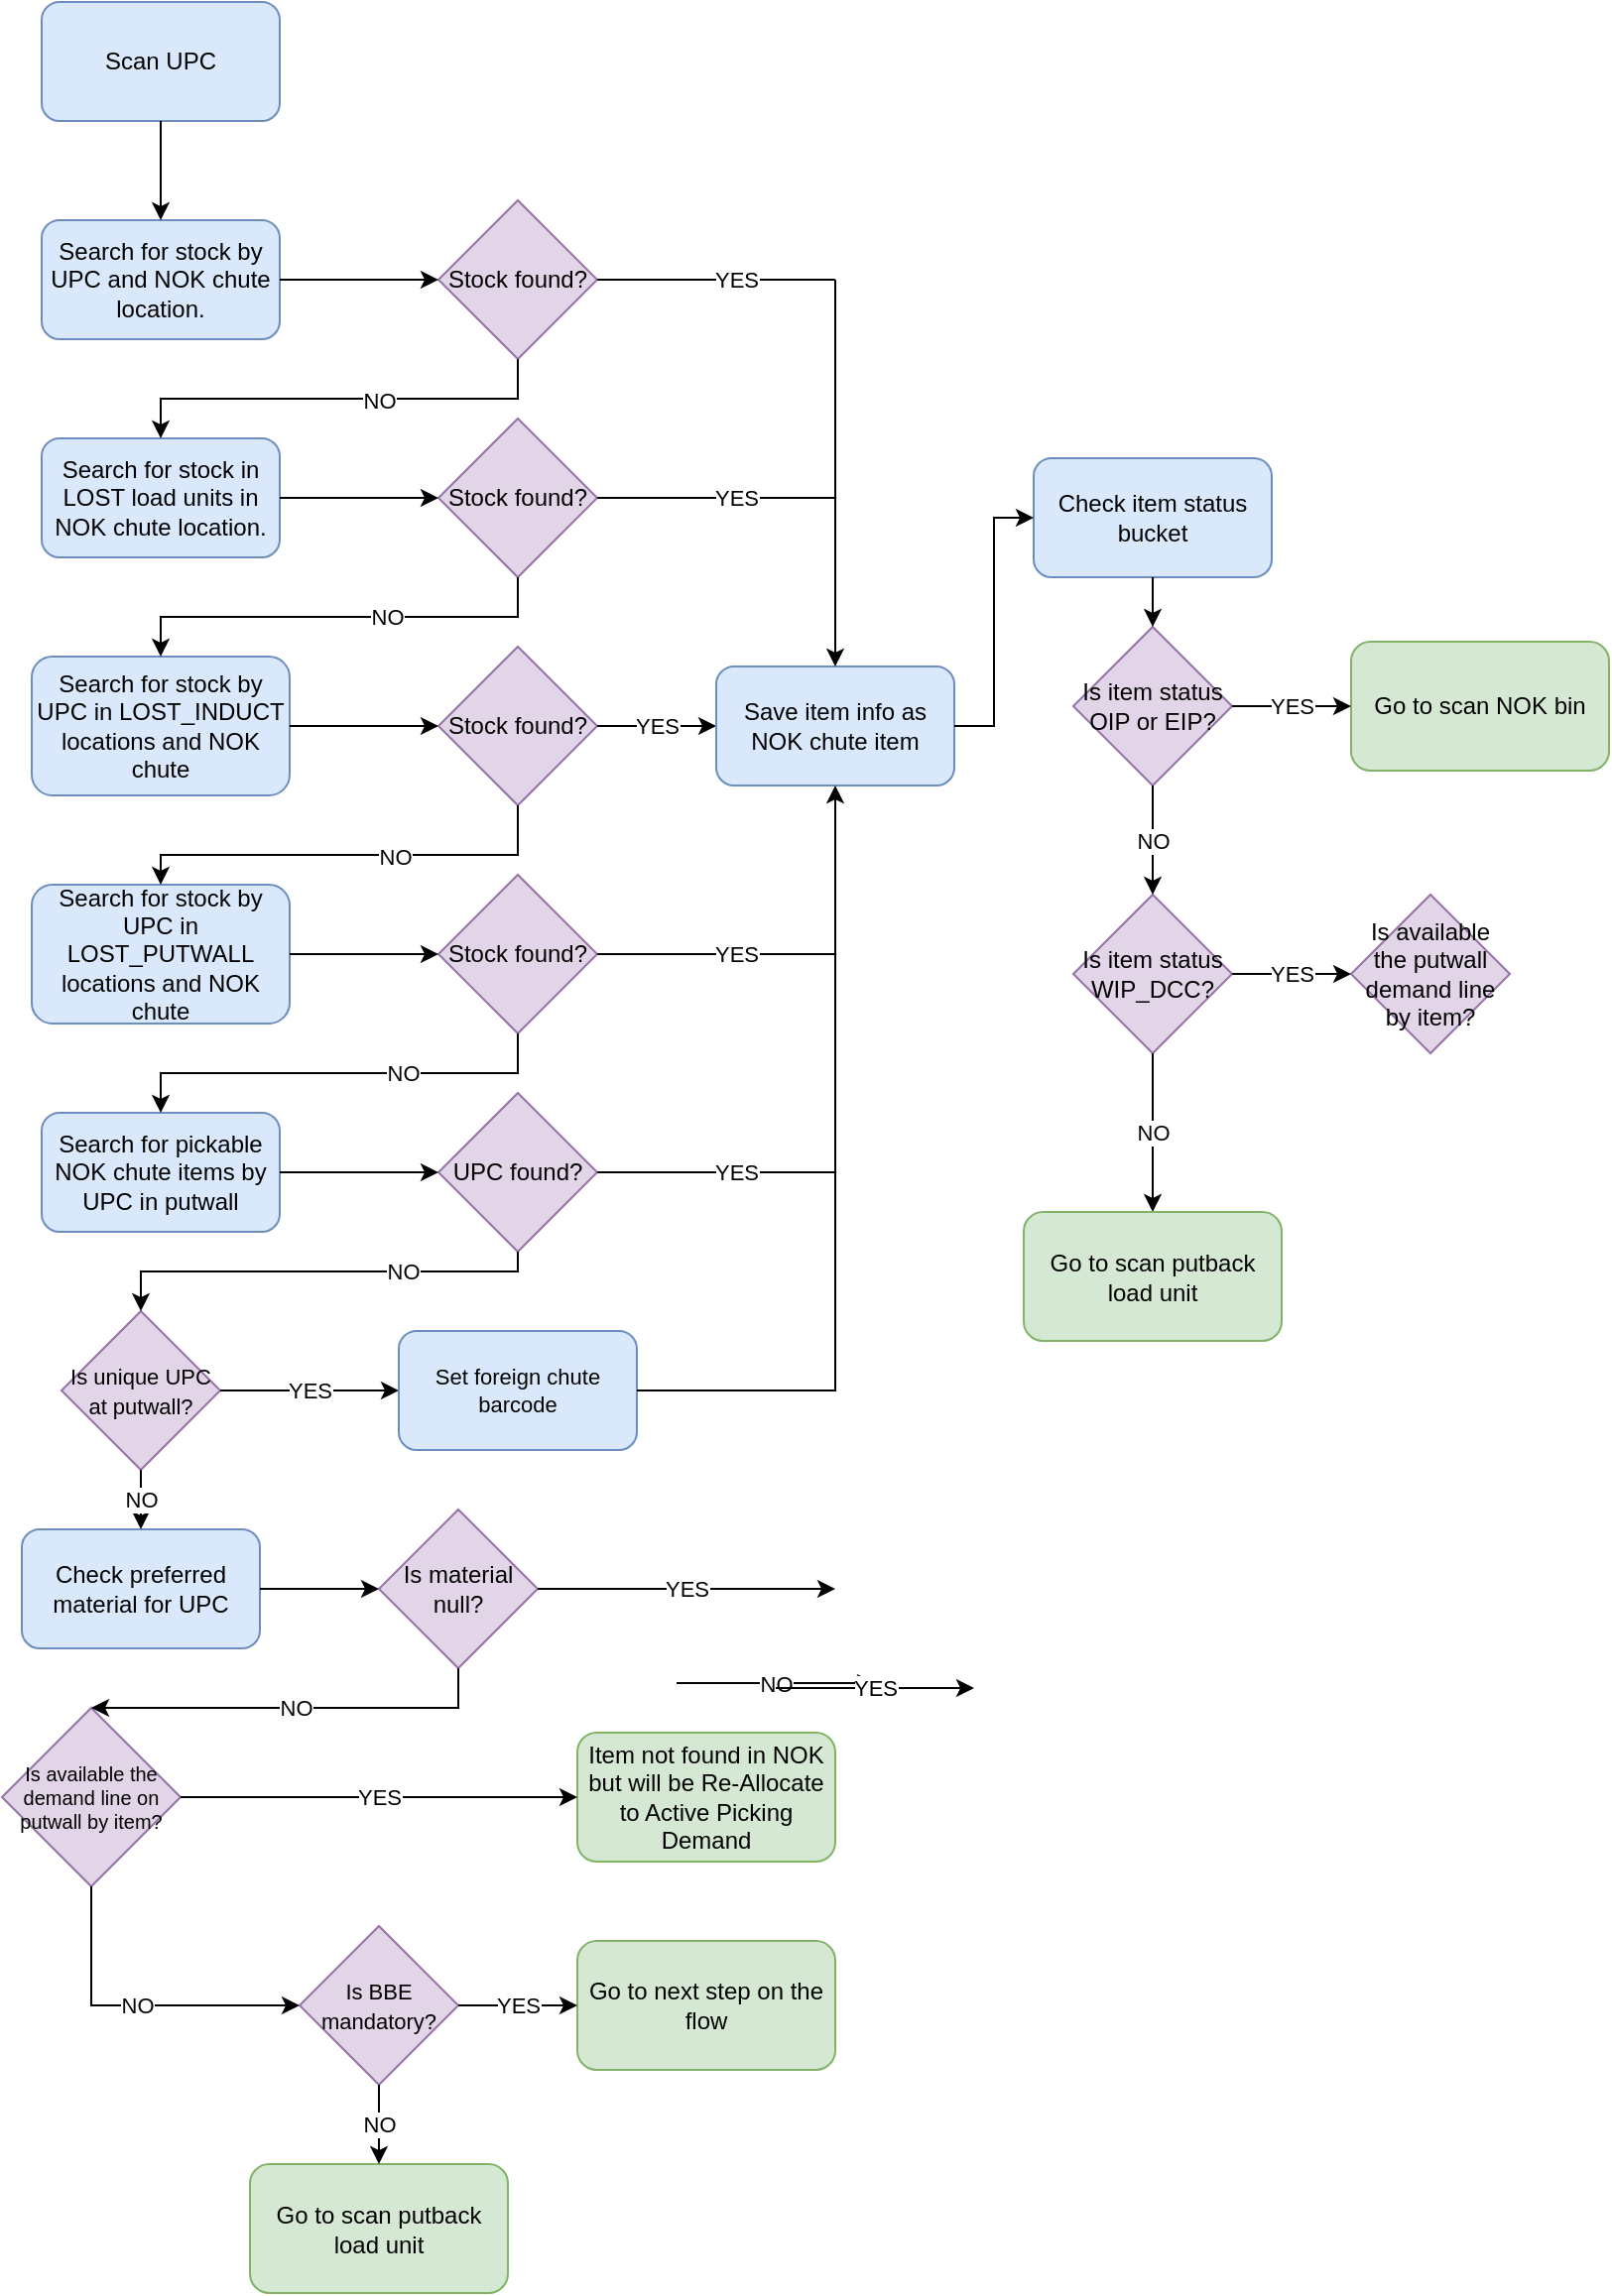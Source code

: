 <mxfile version="20.8.5" type="github">
  <diagram id="r_YibBg9pNAlh49fxTqV" name="Page-1">
    <mxGraphModel dx="880" dy="484" grid="1" gridSize="10" guides="1" tooltips="1" connect="1" arrows="1" fold="1" page="1" pageScale="1" pageWidth="850" pageHeight="1100" math="0" shadow="0">
      <root>
        <mxCell id="0" />
        <mxCell id="1" parent="0" />
        <mxCell id="iW8ypiJLn93vTO-Lixs0-1" value="Scan UPC" style="rounded=1;whiteSpace=wrap;html=1;fillColor=#dae8fc;strokeColor=#6c8ebf;" parent="1" vertex="1">
          <mxGeometry x="40" y="40" width="120" height="60" as="geometry" />
        </mxCell>
        <mxCell id="iW8ypiJLn93vTO-Lixs0-2" value="Search for stock by UPC and NOK chute location." style="rounded=1;whiteSpace=wrap;html=1;fillColor=#dae8fc;strokeColor=#6c8ebf;" parent="1" vertex="1">
          <mxGeometry x="40" y="150" width="120" height="60" as="geometry" />
        </mxCell>
        <mxCell id="iW8ypiJLn93vTO-Lixs0-3" value="Stock found?" style="rhombus;whiteSpace=wrap;html=1;fillColor=#e1d5e7;strokeColor=#9673a6;" parent="1" vertex="1">
          <mxGeometry x="240" y="140" width="80" height="80" as="geometry" />
        </mxCell>
        <mxCell id="iW8ypiJLn93vTO-Lixs0-4" value="" style="endArrow=classic;html=1;rounded=0;exitX=0.5;exitY=1;exitDx=0;exitDy=0;" parent="1" source="iW8ypiJLn93vTO-Lixs0-1" target="iW8ypiJLn93vTO-Lixs0-2" edge="1">
          <mxGeometry width="50" height="50" relative="1" as="geometry">
            <mxPoint x="400" y="130" as="sourcePoint" />
            <mxPoint x="450" y="80" as="targetPoint" />
          </mxGeometry>
        </mxCell>
        <mxCell id="iW8ypiJLn93vTO-Lixs0-5" value="" style="endArrow=classic;html=1;rounded=0;exitX=1;exitY=0.5;exitDx=0;exitDy=0;entryX=0;entryY=0.5;entryDx=0;entryDy=0;" parent="1" source="iW8ypiJLn93vTO-Lixs0-2" target="iW8ypiJLn93vTO-Lixs0-3" edge="1">
          <mxGeometry width="50" height="50" relative="1" as="geometry">
            <mxPoint x="400" y="110" as="sourcePoint" />
            <mxPoint x="450" y="60" as="targetPoint" />
          </mxGeometry>
        </mxCell>
        <mxCell id="iW8ypiJLn93vTO-Lixs0-6" value="Search for stock in LOST load units in NOK chute location." style="rounded=1;whiteSpace=wrap;html=1;fillColor=#dae8fc;strokeColor=#6c8ebf;" parent="1" vertex="1">
          <mxGeometry x="40" y="260" width="120" height="60" as="geometry" />
        </mxCell>
        <mxCell id="iW8ypiJLn93vTO-Lixs0-7" value="" style="endArrow=classic;html=1;rounded=0;exitX=0.5;exitY=1;exitDx=0;exitDy=0;entryX=0.5;entryY=0;entryDx=0;entryDy=0;" parent="1" source="iW8ypiJLn93vTO-Lixs0-3" target="iW8ypiJLn93vTO-Lixs0-6" edge="1">
          <mxGeometry width="50" height="50" relative="1" as="geometry">
            <mxPoint x="400" y="170" as="sourcePoint" />
            <mxPoint x="450" y="120" as="targetPoint" />
            <Array as="points">
              <mxPoint x="280" y="240" />
              <mxPoint x="100" y="240" />
            </Array>
          </mxGeometry>
        </mxCell>
        <mxCell id="uiSWtzwR43BjHoKQ6L8p-38" value="NO" style="edgeLabel;html=1;align=center;verticalAlign=middle;resizable=0;points=[];fontSize=11;" vertex="1" connectable="0" parent="iW8ypiJLn93vTO-Lixs0-7">
          <mxGeometry x="-0.182" y="1" relative="1" as="geometry">
            <mxPoint as="offset" />
          </mxGeometry>
        </mxCell>
        <mxCell id="iW8ypiJLn93vTO-Lixs0-8" value="Search for stock by UPC in LOST_INDUCT locations and NOK chute" style="rounded=1;whiteSpace=wrap;html=1;fillColor=#dae8fc;strokeColor=#6c8ebf;" parent="1" vertex="1">
          <mxGeometry x="35" y="370" width="130" height="70" as="geometry" />
        </mxCell>
        <mxCell id="iW8ypiJLn93vTO-Lixs0-9" value="Stock found?" style="rhombus;whiteSpace=wrap;html=1;fillColor=#e1d5e7;strokeColor=#9673a6;" parent="1" vertex="1">
          <mxGeometry x="240" y="250" width="80" height="80" as="geometry" />
        </mxCell>
        <mxCell id="iW8ypiJLn93vTO-Lixs0-10" value="Stock found?" style="rhombus;whiteSpace=wrap;html=1;fillColor=#e1d5e7;strokeColor=#9673a6;" parent="1" vertex="1">
          <mxGeometry x="240" y="365" width="80" height="80" as="geometry" />
        </mxCell>
        <mxCell id="iW8ypiJLn93vTO-Lixs0-11" value="Search for stock by UPC in LOST_PUTWALL locations and NOK chute" style="rounded=1;whiteSpace=wrap;html=1;fillColor=#dae8fc;strokeColor=#6c8ebf;" parent="1" vertex="1">
          <mxGeometry x="35" y="485" width="130" height="70" as="geometry" />
        </mxCell>
        <mxCell id="iW8ypiJLn93vTO-Lixs0-12" value="" style="endArrow=classic;html=1;rounded=0;exitX=0.5;exitY=1;exitDx=0;exitDy=0;entryX=0.5;entryY=0;entryDx=0;entryDy=0;" parent="1" source="iW8ypiJLn93vTO-Lixs0-9" target="iW8ypiJLn93vTO-Lixs0-8" edge="1">
          <mxGeometry width="50" height="50" relative="1" as="geometry">
            <mxPoint x="400" y="450" as="sourcePoint" />
            <mxPoint x="450" y="400" as="targetPoint" />
            <Array as="points">
              <mxPoint x="280" y="350" />
              <mxPoint x="100" y="350" />
            </Array>
          </mxGeometry>
        </mxCell>
        <mxCell id="uiSWtzwR43BjHoKQ6L8p-39" value="NO" style="edgeLabel;html=1;align=center;verticalAlign=middle;resizable=0;points=[];fontSize=11;" vertex="1" connectable="0" parent="iW8ypiJLn93vTO-Lixs0-12">
          <mxGeometry x="-0.218" relative="1" as="geometry">
            <mxPoint as="offset" />
          </mxGeometry>
        </mxCell>
        <mxCell id="iW8ypiJLn93vTO-Lixs0-13" value="Stock found?" style="rhombus;whiteSpace=wrap;html=1;fillColor=#e1d5e7;strokeColor=#9673a6;" parent="1" vertex="1">
          <mxGeometry x="240" y="480" width="80" height="80" as="geometry" />
        </mxCell>
        <mxCell id="iW8ypiJLn93vTO-Lixs0-14" value="" style="endArrow=classic;html=1;rounded=0;exitX=0.5;exitY=1;exitDx=0;exitDy=0;entryX=0.5;entryY=0;entryDx=0;entryDy=0;" parent="1" source="iW8ypiJLn93vTO-Lixs0-10" target="iW8ypiJLn93vTO-Lixs0-11" edge="1">
          <mxGeometry width="50" height="50" relative="1" as="geometry">
            <mxPoint x="400" y="480" as="sourcePoint" />
            <mxPoint x="450" y="430" as="targetPoint" />
            <Array as="points">
              <mxPoint x="280" y="470" />
              <mxPoint x="100" y="470" />
            </Array>
          </mxGeometry>
        </mxCell>
        <mxCell id="uiSWtzwR43BjHoKQ6L8p-40" value="NO" style="edgeLabel;html=1;align=center;verticalAlign=middle;resizable=0;points=[];fontSize=11;" vertex="1" connectable="0" parent="iW8ypiJLn93vTO-Lixs0-14">
          <mxGeometry x="-0.209" y="1" relative="1" as="geometry">
            <mxPoint as="offset" />
          </mxGeometry>
        </mxCell>
        <mxCell id="iW8ypiJLn93vTO-Lixs0-15" value="" style="endArrow=classic;html=1;rounded=0;exitX=1;exitY=0.5;exitDx=0;exitDy=0;entryX=0;entryY=0.5;entryDx=0;entryDy=0;" parent="1" source="iW8ypiJLn93vTO-Lixs0-6" target="iW8ypiJLn93vTO-Lixs0-9" edge="1">
          <mxGeometry width="50" height="50" relative="1" as="geometry">
            <mxPoint x="400" y="390" as="sourcePoint" />
            <mxPoint x="450" y="340" as="targetPoint" />
          </mxGeometry>
        </mxCell>
        <mxCell id="iW8ypiJLn93vTO-Lixs0-16" value="" style="endArrow=classic;html=1;rounded=0;exitX=1;exitY=0.5;exitDx=0;exitDy=0;entryX=0;entryY=0.5;entryDx=0;entryDy=0;" parent="1" source="iW8ypiJLn93vTO-Lixs0-8" target="iW8ypiJLn93vTO-Lixs0-10" edge="1">
          <mxGeometry width="50" height="50" relative="1" as="geometry">
            <mxPoint x="400" y="390" as="sourcePoint" />
            <mxPoint x="450" y="340" as="targetPoint" />
          </mxGeometry>
        </mxCell>
        <mxCell id="iW8ypiJLn93vTO-Lixs0-17" value="" style="endArrow=classic;html=1;rounded=0;exitX=1;exitY=0.5;exitDx=0;exitDy=0;entryX=0;entryY=0.5;entryDx=0;entryDy=0;" parent="1" source="iW8ypiJLn93vTO-Lixs0-11" target="iW8ypiJLn93vTO-Lixs0-13" edge="1">
          <mxGeometry width="50" height="50" relative="1" as="geometry">
            <mxPoint x="400" y="390" as="sourcePoint" />
            <mxPoint x="450" y="340" as="targetPoint" />
          </mxGeometry>
        </mxCell>
        <mxCell id="iW8ypiJLn93vTO-Lixs0-18" value="Search for pickable NOK chute items by UPC in putwall" style="rounded=1;whiteSpace=wrap;html=1;fillColor=#dae8fc;strokeColor=#6c8ebf;" parent="1" vertex="1">
          <mxGeometry x="40" y="600" width="120" height="60" as="geometry" />
        </mxCell>
        <mxCell id="iW8ypiJLn93vTO-Lixs0-19" value="" style="endArrow=classic;html=1;rounded=0;exitX=0.5;exitY=1;exitDx=0;exitDy=0;entryX=0.5;entryY=0;entryDx=0;entryDy=0;" parent="1" source="iW8ypiJLn93vTO-Lixs0-13" target="iW8ypiJLn93vTO-Lixs0-18" edge="1">
          <mxGeometry width="50" height="50" relative="1" as="geometry">
            <mxPoint x="400" y="690" as="sourcePoint" />
            <mxPoint x="450" y="640" as="targetPoint" />
            <Array as="points">
              <mxPoint x="280" y="580" />
              <mxPoint x="100" y="580" />
            </Array>
          </mxGeometry>
        </mxCell>
        <mxCell id="uiSWtzwR43BjHoKQ6L8p-41" value="NO" style="edgeLabel;html=1;align=center;verticalAlign=middle;resizable=0;points=[];fontSize=11;" vertex="1" connectable="0" parent="iW8ypiJLn93vTO-Lixs0-19">
          <mxGeometry x="-0.291" relative="1" as="geometry">
            <mxPoint as="offset" />
          </mxGeometry>
        </mxCell>
        <mxCell id="iW8ypiJLn93vTO-Lixs0-21" value="UPC found?" style="rhombus;whiteSpace=wrap;html=1;fillColor=#e1d5e7;strokeColor=#9673a6;" parent="1" vertex="1">
          <mxGeometry x="240" y="590" width="80" height="80" as="geometry" />
        </mxCell>
        <mxCell id="iW8ypiJLn93vTO-Lixs0-22" value="" style="endArrow=classic;html=1;rounded=0;exitX=1;exitY=0.5;exitDx=0;exitDy=0;entryX=0;entryY=0.5;entryDx=0;entryDy=0;" parent="1" source="iW8ypiJLn93vTO-Lixs0-18" target="iW8ypiJLn93vTO-Lixs0-21" edge="1">
          <mxGeometry width="50" height="50" relative="1" as="geometry">
            <mxPoint x="400" y="580" as="sourcePoint" />
            <mxPoint x="450" y="520" as="targetPoint" />
          </mxGeometry>
        </mxCell>
        <mxCell id="iW8ypiJLn93vTO-Lixs0-23" value="&lt;font style=&quot;font-size: 11px;&quot;&gt;Is unique UPC at putwall?&lt;/font&gt;" style="rhombus;whiteSpace=wrap;html=1;fillColor=#e1d5e7;strokeColor=#9673a6;" parent="1" vertex="1">
          <mxGeometry x="50" y="700" width="80" height="80" as="geometry" />
        </mxCell>
        <mxCell id="iW8ypiJLn93vTO-Lixs0-24" value="" style="endArrow=classic;html=1;rounded=0;fontSize=11;exitX=0.5;exitY=1;exitDx=0;exitDy=0;entryX=0.5;entryY=0;entryDx=0;entryDy=0;" parent="1" source="iW8ypiJLn93vTO-Lixs0-21" target="iW8ypiJLn93vTO-Lixs0-23" edge="1">
          <mxGeometry width="50" height="50" relative="1" as="geometry">
            <mxPoint x="400" y="600" as="sourcePoint" />
            <mxPoint x="450" y="550" as="targetPoint" />
            <Array as="points">
              <mxPoint x="280" y="680" />
              <mxPoint x="90" y="680" />
            </Array>
          </mxGeometry>
        </mxCell>
        <mxCell id="uiSWtzwR43BjHoKQ6L8p-42" value="NO" style="edgeLabel;html=1;align=center;verticalAlign=middle;resizable=0;points=[];fontSize=11;" vertex="1" connectable="0" parent="iW8ypiJLn93vTO-Lixs0-24">
          <mxGeometry x="-0.382" relative="1" as="geometry">
            <mxPoint as="offset" />
          </mxGeometry>
        </mxCell>
        <mxCell id="cumas0a4TIuG_pNE9eDe-1" value="Check preferred material for UPC" style="rounded=1;whiteSpace=wrap;html=1;fillColor=#dae8fc;strokeColor=#6c8ebf;" parent="1" vertex="1">
          <mxGeometry x="30" y="810" width="120" height="60" as="geometry" />
        </mxCell>
        <mxCell id="uiSWtzwR43BjHoKQ6L8p-2" value="Is material null?" style="rhombus;whiteSpace=wrap;html=1;fillColor=#e1d5e7;strokeColor=#9673a6;" vertex="1" parent="1">
          <mxGeometry x="210" y="800" width="80" height="80" as="geometry" />
        </mxCell>
        <mxCell id="uiSWtzwR43BjHoKQ6L8p-4" value="Is available the demand line on putwall by item?" style="rhombus;whiteSpace=wrap;html=1;fillColor=#e1d5e7;strokeColor=#9673a6;fontSize=10;" vertex="1" parent="1">
          <mxGeometry x="20" y="900" width="90" height="90" as="geometry" />
        </mxCell>
        <mxCell id="uiSWtzwR43BjHoKQ6L8p-5" value="&lt;font style=&quot;font-size: 12px;&quot;&gt;Item not found in NOK but will be Re-Allocate to Active Picking Demand&lt;/font&gt;" style="rounded=1;whiteSpace=wrap;html=1;fontSize=10;fillColor=#d5e8d4;strokeColor=#82b366;" vertex="1" parent="1">
          <mxGeometry x="310" y="912.5" width="130" height="65" as="geometry" />
        </mxCell>
        <mxCell id="uiSWtzwR43BjHoKQ6L8p-8" value="&lt;font style=&quot;font-size: 11px;&quot;&gt;Is BBE mandatory?&lt;/font&gt;" style="rhombus;whiteSpace=wrap;html=1;fillColor=#e1d5e7;strokeColor=#9673a6;" vertex="1" parent="1">
          <mxGeometry x="170" y="1010" width="80" height="80" as="geometry" />
        </mxCell>
        <mxCell id="uiSWtzwR43BjHoKQ6L8p-9" value="&lt;font style=&quot;font-size: 12px;&quot;&gt;Go to next step on the flow&lt;/font&gt;" style="rounded=1;whiteSpace=wrap;html=1;fontSize=10;fillColor=#d5e8d4;strokeColor=#82b366;" vertex="1" parent="1">
          <mxGeometry x="310" y="1017.5" width="130" height="65" as="geometry" />
        </mxCell>
        <mxCell id="uiSWtzwR43BjHoKQ6L8p-10" value="&lt;font style=&quot;font-size: 12px;&quot;&gt;Go to scan putback load unit&lt;/font&gt;" style="rounded=1;whiteSpace=wrap;html=1;fontSize=10;fillColor=#d5e8d4;strokeColor=#82b366;" vertex="1" parent="1">
          <mxGeometry x="145" y="1130" width="130" height="65" as="geometry" />
        </mxCell>
        <mxCell id="uiSWtzwR43BjHoKQ6L8p-21" value="" style="endArrow=classic;html=1;rounded=0;fontSize=11;exitX=1;exitY=0.5;exitDx=0;exitDy=0;entryX=0;entryY=0.5;entryDx=0;entryDy=0;" edge="1" parent="1" source="iW8ypiJLn93vTO-Lixs0-10" target="uiSWtzwR43BjHoKQ6L8p-63">
          <mxGeometry relative="1" as="geometry">
            <mxPoint x="360" y="410" as="sourcePoint" />
            <mxPoint x="410" y="405" as="targetPoint" />
          </mxGeometry>
        </mxCell>
        <mxCell id="uiSWtzwR43BjHoKQ6L8p-22" value="YES" style="edgeLabel;resizable=0;html=1;align=center;verticalAlign=middle;fontSize=11;" connectable="0" vertex="1" parent="uiSWtzwR43BjHoKQ6L8p-21">
          <mxGeometry relative="1" as="geometry" />
        </mxCell>
        <mxCell id="uiSWtzwR43BjHoKQ6L8p-23" value="" style="endArrow=classic;html=1;rounded=0;fontSize=11;" edge="1" parent="1">
          <mxGeometry relative="1" as="geometry">
            <mxPoint x="360" y="887.5" as="sourcePoint" />
            <mxPoint x="460" y="887.5" as="targetPoint" />
          </mxGeometry>
        </mxCell>
        <mxCell id="uiSWtzwR43BjHoKQ6L8p-24" value="NO" style="edgeLabel;resizable=0;html=1;align=center;verticalAlign=middle;fontSize=11;" connectable="0" vertex="1" parent="uiSWtzwR43BjHoKQ6L8p-23">
          <mxGeometry relative="1" as="geometry" />
        </mxCell>
        <mxCell id="uiSWtzwR43BjHoKQ6L8p-25" value="" style="endArrow=classic;html=1;rounded=0;fontSize=11;exitX=1;exitY=0.5;exitDx=0;exitDy=0;" edge="1" parent="1" source="cumas0a4TIuG_pNE9eDe-1" target="uiSWtzwR43BjHoKQ6L8p-2">
          <mxGeometry width="50" height="50" relative="1" as="geometry">
            <mxPoint x="400" y="870" as="sourcePoint" />
            <mxPoint x="450" y="820" as="targetPoint" />
          </mxGeometry>
        </mxCell>
        <mxCell id="uiSWtzwR43BjHoKQ6L8p-26" value="" style="endArrow=classic;html=1;rounded=0;fontSize=11;exitX=0.5;exitY=1;exitDx=0;exitDy=0;" edge="1" parent="1" source="iW8ypiJLn93vTO-Lixs0-23" target="cumas0a4TIuG_pNE9eDe-1">
          <mxGeometry relative="1" as="geometry">
            <mxPoint x="370" y="897.5" as="sourcePoint" />
            <mxPoint x="470" y="897.5" as="targetPoint" />
          </mxGeometry>
        </mxCell>
        <mxCell id="uiSWtzwR43BjHoKQ6L8p-27" value="NO" style="edgeLabel;resizable=0;html=1;align=center;verticalAlign=middle;fontSize=11;" connectable="0" vertex="1" parent="uiSWtzwR43BjHoKQ6L8p-26">
          <mxGeometry relative="1" as="geometry" />
        </mxCell>
        <mxCell id="uiSWtzwR43BjHoKQ6L8p-28" value="" style="endArrow=classic;html=1;rounded=0;fontSize=11;exitX=0.5;exitY=1;exitDx=0;exitDy=0;entryX=0.5;entryY=0;entryDx=0;entryDy=0;" edge="1" parent="1" source="uiSWtzwR43BjHoKQ6L8p-2" target="uiSWtzwR43BjHoKQ6L8p-4">
          <mxGeometry relative="1" as="geometry">
            <mxPoint x="370" y="897.5" as="sourcePoint" />
            <mxPoint x="470" y="897.5" as="targetPoint" />
            <Array as="points">
              <mxPoint x="250" y="900" />
            </Array>
          </mxGeometry>
        </mxCell>
        <mxCell id="uiSWtzwR43BjHoKQ6L8p-29" value="NO" style="edgeLabel;resizable=0;html=1;align=center;verticalAlign=middle;fontSize=11;" connectable="0" vertex="1" parent="uiSWtzwR43BjHoKQ6L8p-28">
          <mxGeometry relative="1" as="geometry" />
        </mxCell>
        <mxCell id="uiSWtzwR43BjHoKQ6L8p-30" value="" style="endArrow=classic;html=1;rounded=0;fontSize=11;exitX=1;exitY=0.5;exitDx=0;exitDy=0;entryX=0;entryY=0.5;entryDx=0;entryDy=0;" edge="1" parent="1" source="uiSWtzwR43BjHoKQ6L8p-4" target="uiSWtzwR43BjHoKQ6L8p-5">
          <mxGeometry relative="1" as="geometry">
            <mxPoint x="380" y="860" as="sourcePoint" />
            <mxPoint x="480" y="860" as="targetPoint" />
          </mxGeometry>
        </mxCell>
        <mxCell id="uiSWtzwR43BjHoKQ6L8p-31" value="YES" style="edgeLabel;resizable=0;html=1;align=center;verticalAlign=middle;fontSize=11;" connectable="0" vertex="1" parent="uiSWtzwR43BjHoKQ6L8p-30">
          <mxGeometry relative="1" as="geometry" />
        </mxCell>
        <mxCell id="uiSWtzwR43BjHoKQ6L8p-32" value="" style="endArrow=classic;html=1;rounded=0;fontSize=11;exitX=0.5;exitY=1;exitDx=0;exitDy=0;entryX=0;entryY=0.5;entryDx=0;entryDy=0;" edge="1" parent="1" source="uiSWtzwR43BjHoKQ6L8p-4" target="uiSWtzwR43BjHoKQ6L8p-8">
          <mxGeometry relative="1" as="geometry">
            <mxPoint x="50" y="1030" as="sourcePoint" />
            <mxPoint x="150" y="1030" as="targetPoint" />
            <Array as="points">
              <mxPoint x="65" y="1050" />
            </Array>
          </mxGeometry>
        </mxCell>
        <mxCell id="uiSWtzwR43BjHoKQ6L8p-33" value="NO" style="edgeLabel;resizable=0;html=1;align=center;verticalAlign=middle;fontSize=11;" connectable="0" vertex="1" parent="uiSWtzwR43BjHoKQ6L8p-32">
          <mxGeometry relative="1" as="geometry" />
        </mxCell>
        <mxCell id="uiSWtzwR43BjHoKQ6L8p-34" value="" style="endArrow=classic;html=1;rounded=0;fontSize=11;exitX=1;exitY=0.5;exitDx=0;exitDy=0;entryX=0;entryY=0.5;entryDx=0;entryDy=0;" edge="1" parent="1" source="uiSWtzwR43BjHoKQ6L8p-8" target="uiSWtzwR43BjHoKQ6L8p-9">
          <mxGeometry relative="1" as="geometry">
            <mxPoint x="300" y="1130" as="sourcePoint" />
            <mxPoint x="400" y="1130" as="targetPoint" />
          </mxGeometry>
        </mxCell>
        <mxCell id="uiSWtzwR43BjHoKQ6L8p-35" value="YES" style="edgeLabel;resizable=0;html=1;align=center;verticalAlign=middle;fontSize=11;" connectable="0" vertex="1" parent="uiSWtzwR43BjHoKQ6L8p-34">
          <mxGeometry relative="1" as="geometry" />
        </mxCell>
        <mxCell id="uiSWtzwR43BjHoKQ6L8p-36" value="" style="endArrow=classic;html=1;rounded=0;fontSize=11;exitX=0.5;exitY=1;exitDx=0;exitDy=0;" edge="1" parent="1" source="uiSWtzwR43BjHoKQ6L8p-8" target="uiSWtzwR43BjHoKQ6L8p-10">
          <mxGeometry relative="1" as="geometry">
            <mxPoint x="370" y="897.5" as="sourcePoint" />
            <mxPoint x="470" y="897.5" as="targetPoint" />
          </mxGeometry>
        </mxCell>
        <mxCell id="uiSWtzwR43BjHoKQ6L8p-37" value="NO" style="edgeLabel;resizable=0;html=1;align=center;verticalAlign=middle;fontSize=11;" connectable="0" vertex="1" parent="uiSWtzwR43BjHoKQ6L8p-36">
          <mxGeometry relative="1" as="geometry" />
        </mxCell>
        <mxCell id="uiSWtzwR43BjHoKQ6L8p-43" value="" style="endArrow=classic;html=1;rounded=0;fontSize=11;exitX=1;exitY=0.5;exitDx=0;exitDy=0;entryX=0;entryY=0.5;entryDx=0;entryDy=0;" edge="1" parent="1" source="iW8ypiJLn93vTO-Lixs0-23" target="uiSWtzwR43BjHoKQ6L8p-68">
          <mxGeometry relative="1" as="geometry">
            <mxPoint x="190" y="739.5" as="sourcePoint" />
            <mxPoint x="250" y="740" as="targetPoint" />
          </mxGeometry>
        </mxCell>
        <mxCell id="uiSWtzwR43BjHoKQ6L8p-44" value="YES" style="edgeLabel;resizable=0;html=1;align=center;verticalAlign=middle;fontSize=11;" connectable="0" vertex="1" parent="uiSWtzwR43BjHoKQ6L8p-43">
          <mxGeometry relative="1" as="geometry" />
        </mxCell>
        <mxCell id="uiSWtzwR43BjHoKQ6L8p-49" value="" style="endArrow=classic;html=1;rounded=0;fontSize=11;" edge="1" parent="1">
          <mxGeometry relative="1" as="geometry">
            <mxPoint x="410" y="890" as="sourcePoint" />
            <mxPoint x="510" y="890" as="targetPoint" />
          </mxGeometry>
        </mxCell>
        <mxCell id="uiSWtzwR43BjHoKQ6L8p-50" value="YES" style="edgeLabel;resizable=0;html=1;align=center;verticalAlign=middle;fontSize=11;" connectable="0" vertex="1" parent="uiSWtzwR43BjHoKQ6L8p-49">
          <mxGeometry relative="1" as="geometry" />
        </mxCell>
        <mxCell id="uiSWtzwR43BjHoKQ6L8p-55" value="" style="endArrow=none;html=1;rounded=0;fontSize=11;exitX=1;exitY=0.5;exitDx=0;exitDy=0;" edge="1" parent="1" source="iW8ypiJLn93vTO-Lixs0-3">
          <mxGeometry width="50" height="50" relative="1" as="geometry">
            <mxPoint x="340" y="220" as="sourcePoint" />
            <mxPoint x="440" y="180" as="targetPoint" />
          </mxGeometry>
        </mxCell>
        <mxCell id="uiSWtzwR43BjHoKQ6L8p-56" value="YES" style="edgeLabel;html=1;align=center;verticalAlign=middle;resizable=0;points=[];fontSize=11;" vertex="1" connectable="0" parent="uiSWtzwR43BjHoKQ6L8p-55">
          <mxGeometry x="0.168" relative="1" as="geometry">
            <mxPoint as="offset" />
          </mxGeometry>
        </mxCell>
        <mxCell id="uiSWtzwR43BjHoKQ6L8p-59" value="" style="endArrow=none;html=1;rounded=0;fontSize=11;exitX=1;exitY=0.5;exitDx=0;exitDy=0;" edge="1" parent="1" source="iW8ypiJLn93vTO-Lixs0-21">
          <mxGeometry width="50" height="50" relative="1" as="geometry">
            <mxPoint x="340" y="620" as="sourcePoint" />
            <mxPoint x="440" y="630" as="targetPoint" />
          </mxGeometry>
        </mxCell>
        <mxCell id="uiSWtzwR43BjHoKQ6L8p-60" value="YES" style="edgeLabel;html=1;align=center;verticalAlign=middle;resizable=0;points=[];fontSize=11;" vertex="1" connectable="0" parent="uiSWtzwR43BjHoKQ6L8p-59">
          <mxGeometry x="0.168" relative="1" as="geometry">
            <mxPoint as="offset" />
          </mxGeometry>
        </mxCell>
        <mxCell id="uiSWtzwR43BjHoKQ6L8p-61" value="" style="endArrow=none;html=1;rounded=0;fontSize=11;exitX=1;exitY=0.5;exitDx=0;exitDy=0;" edge="1" parent="1" source="iW8ypiJLn93vTO-Lixs0-9">
          <mxGeometry width="50" height="50" relative="1" as="geometry">
            <mxPoint x="350" y="289.5" as="sourcePoint" />
            <mxPoint x="440" y="290" as="targetPoint" />
          </mxGeometry>
        </mxCell>
        <mxCell id="uiSWtzwR43BjHoKQ6L8p-62" value="YES" style="edgeLabel;html=1;align=center;verticalAlign=middle;resizable=0;points=[];fontSize=11;" vertex="1" connectable="0" parent="uiSWtzwR43BjHoKQ6L8p-61">
          <mxGeometry x="0.168" relative="1" as="geometry">
            <mxPoint as="offset" />
          </mxGeometry>
        </mxCell>
        <mxCell id="uiSWtzwR43BjHoKQ6L8p-63" value="&lt;font style=&quot;font-size: 12px;&quot;&gt;Save item info as NOK chute item&lt;/font&gt;" style="rounded=1;whiteSpace=wrap;html=1;fontSize=11;fillColor=#dae8fc;strokeColor=#6c8ebf;" vertex="1" parent="1">
          <mxGeometry x="380" y="375" width="120" height="60" as="geometry" />
        </mxCell>
        <mxCell id="uiSWtzwR43BjHoKQ6L8p-64" value="" style="endArrow=classic;html=1;rounded=0;fontSize=11;entryX=0.5;entryY=0;entryDx=0;entryDy=0;" edge="1" parent="1" target="uiSWtzwR43BjHoKQ6L8p-63">
          <mxGeometry width="50" height="50" relative="1" as="geometry">
            <mxPoint x="440" y="180" as="sourcePoint" />
            <mxPoint x="470" y="390" as="targetPoint" />
          </mxGeometry>
        </mxCell>
        <mxCell id="uiSWtzwR43BjHoKQ6L8p-65" value="" style="endArrow=classic;html=1;rounded=0;fontSize=11;entryX=0.5;entryY=1;entryDx=0;entryDy=0;" edge="1" parent="1" target="uiSWtzwR43BjHoKQ6L8p-63">
          <mxGeometry width="50" height="50" relative="1" as="geometry">
            <mxPoint x="440" y="630" as="sourcePoint" />
            <mxPoint x="450" y="490" as="targetPoint" />
          </mxGeometry>
        </mxCell>
        <mxCell id="uiSWtzwR43BjHoKQ6L8p-66" value="" style="endArrow=none;html=1;rounded=0;fontSize=11;exitX=1;exitY=0.5;exitDx=0;exitDy=0;" edge="1" parent="1" source="iW8ypiJLn93vTO-Lixs0-13">
          <mxGeometry width="50" height="50" relative="1" as="geometry">
            <mxPoint x="330" y="300" as="sourcePoint" />
            <mxPoint x="440" y="520" as="targetPoint" />
          </mxGeometry>
        </mxCell>
        <mxCell id="uiSWtzwR43BjHoKQ6L8p-67" value="YES" style="edgeLabel;html=1;align=center;verticalAlign=middle;resizable=0;points=[];fontSize=11;" vertex="1" connectable="0" parent="uiSWtzwR43BjHoKQ6L8p-66">
          <mxGeometry x="0.168" relative="1" as="geometry">
            <mxPoint as="offset" />
          </mxGeometry>
        </mxCell>
        <mxCell id="uiSWtzwR43BjHoKQ6L8p-68" value="Set foreign chute barcode" style="rounded=1;whiteSpace=wrap;html=1;fontSize=11;fillColor=#dae8fc;strokeColor=#6c8ebf;" vertex="1" parent="1">
          <mxGeometry x="220" y="710" width="120" height="60" as="geometry" />
        </mxCell>
        <mxCell id="uiSWtzwR43BjHoKQ6L8p-69" value="" style="endArrow=none;html=1;rounded=0;fontSize=11;exitX=1;exitY=0.5;exitDx=0;exitDy=0;" edge="1" parent="1" source="uiSWtzwR43BjHoKQ6L8p-68">
          <mxGeometry width="50" height="50" relative="1" as="geometry">
            <mxPoint x="400" y="620" as="sourcePoint" />
            <mxPoint x="440" y="630" as="targetPoint" />
            <Array as="points">
              <mxPoint x="440" y="740" />
            </Array>
          </mxGeometry>
        </mxCell>
        <mxCell id="uiSWtzwR43BjHoKQ6L8p-70" value="" style="endArrow=classic;html=1;rounded=0;fontSize=11;exitX=1;exitY=0.5;exitDx=0;exitDy=0;" edge="1" parent="1" source="uiSWtzwR43BjHoKQ6L8p-2">
          <mxGeometry relative="1" as="geometry">
            <mxPoint x="420" y="900" as="sourcePoint" />
            <mxPoint x="440" y="840" as="targetPoint" />
          </mxGeometry>
        </mxCell>
        <mxCell id="uiSWtzwR43BjHoKQ6L8p-71" value="YES" style="edgeLabel;resizable=0;html=1;align=center;verticalAlign=middle;fontSize=11;" connectable="0" vertex="1" parent="uiSWtzwR43BjHoKQ6L8p-70">
          <mxGeometry relative="1" as="geometry" />
        </mxCell>
        <mxCell id="uiSWtzwR43BjHoKQ6L8p-72" value="Check item status bucket" style="rounded=1;whiteSpace=wrap;html=1;fontSize=12;fillColor=#dae8fc;strokeColor=#6c8ebf;" vertex="1" parent="1">
          <mxGeometry x="540" y="270" width="120" height="60" as="geometry" />
        </mxCell>
        <mxCell id="uiSWtzwR43BjHoKQ6L8p-74" value="Is item status OIP or EIP?" style="rhombus;whiteSpace=wrap;html=1;fillColor=#e1d5e7;strokeColor=#9673a6;" vertex="1" parent="1">
          <mxGeometry x="560" y="355" width="80" height="80" as="geometry" />
        </mxCell>
        <mxCell id="uiSWtzwR43BjHoKQ6L8p-75" value="" style="endArrow=classic;html=1;rounded=0;fontSize=12;exitX=0.5;exitY=1;exitDx=0;exitDy=0;" edge="1" parent="1" source="uiSWtzwR43BjHoKQ6L8p-72" target="uiSWtzwR43BjHoKQ6L8p-74">
          <mxGeometry width="50" height="50" relative="1" as="geometry">
            <mxPoint x="400" y="380" as="sourcePoint" />
            <mxPoint x="450" y="330" as="targetPoint" />
          </mxGeometry>
        </mxCell>
        <mxCell id="uiSWtzwR43BjHoKQ6L8p-76" value="&lt;font style=&quot;font-size: 12px;&quot;&gt;Go to scan NOK bin&lt;/font&gt;" style="rounded=1;whiteSpace=wrap;html=1;fontSize=10;fillColor=#d5e8d4;strokeColor=#82b366;" vertex="1" parent="1">
          <mxGeometry x="700" y="362.5" width="130" height="65" as="geometry" />
        </mxCell>
        <mxCell id="uiSWtzwR43BjHoKQ6L8p-77" value="" style="endArrow=classic;html=1;rounded=0;fontSize=11;exitX=1;exitY=0.5;exitDx=0;exitDy=0;entryX=0;entryY=0.5;entryDx=0;entryDy=0;" edge="1" parent="1" source="uiSWtzwR43BjHoKQ6L8p-74" target="uiSWtzwR43BjHoKQ6L8p-76">
          <mxGeometry relative="1" as="geometry">
            <mxPoint x="140" y="750" as="sourcePoint" />
            <mxPoint x="640" y="480" as="targetPoint" />
          </mxGeometry>
        </mxCell>
        <mxCell id="uiSWtzwR43BjHoKQ6L8p-78" value="YES" style="edgeLabel;resizable=0;html=1;align=center;verticalAlign=middle;fontSize=11;" connectable="0" vertex="1" parent="uiSWtzwR43BjHoKQ6L8p-77">
          <mxGeometry relative="1" as="geometry" />
        </mxCell>
        <mxCell id="uiSWtzwR43BjHoKQ6L8p-79" value="Is item status WIP_DCC?" style="rhombus;whiteSpace=wrap;html=1;fillColor=#e1d5e7;strokeColor=#9673a6;" vertex="1" parent="1">
          <mxGeometry x="560" y="490" width="80" height="80" as="geometry" />
        </mxCell>
        <mxCell id="uiSWtzwR43BjHoKQ6L8p-84" value="" style="endArrow=classic;html=1;rounded=0;fontSize=11;exitX=0.5;exitY=1;exitDx=0;exitDy=0;entryX=0.5;entryY=0;entryDx=0;entryDy=0;" edge="1" parent="1" source="uiSWtzwR43BjHoKQ6L8p-74" target="uiSWtzwR43BjHoKQ6L8p-79">
          <mxGeometry relative="1" as="geometry">
            <mxPoint x="660" y="500" as="sourcePoint" />
            <mxPoint x="760" y="500" as="targetPoint" />
          </mxGeometry>
        </mxCell>
        <mxCell id="uiSWtzwR43BjHoKQ6L8p-85" value="NO" style="edgeLabel;resizable=0;html=1;align=center;verticalAlign=middle;fontSize=11;" connectable="0" vertex="1" parent="uiSWtzwR43BjHoKQ6L8p-84">
          <mxGeometry relative="1" as="geometry" />
        </mxCell>
        <mxCell id="uiSWtzwR43BjHoKQ6L8p-86" value="" style="endArrow=classic;html=1;rounded=0;fontSize=12;entryX=0;entryY=0.5;entryDx=0;entryDy=0;exitX=1;exitY=0.5;exitDx=0;exitDy=0;" edge="1" parent="1" source="uiSWtzwR43BjHoKQ6L8p-63" target="uiSWtzwR43BjHoKQ6L8p-72">
          <mxGeometry width="50" height="50" relative="1" as="geometry">
            <mxPoint x="400" y="380" as="sourcePoint" />
            <mxPoint x="450" y="330" as="targetPoint" />
            <Array as="points">
              <mxPoint x="520" y="405" />
              <mxPoint x="520" y="300" />
            </Array>
          </mxGeometry>
        </mxCell>
        <mxCell id="uiSWtzwR43BjHoKQ6L8p-87" value="" style="endArrow=classic;html=1;rounded=0;fontSize=11;exitX=0.5;exitY=1;exitDx=0;exitDy=0;entryX=0.5;entryY=0;entryDx=0;entryDy=0;" edge="1" parent="1" source="uiSWtzwR43BjHoKQ6L8p-79" target="uiSWtzwR43BjHoKQ6L8p-89">
          <mxGeometry relative="1" as="geometry">
            <mxPoint x="599.5" y="600" as="sourcePoint" />
            <mxPoint x="600" y="610" as="targetPoint" />
          </mxGeometry>
        </mxCell>
        <mxCell id="uiSWtzwR43BjHoKQ6L8p-88" value="NO" style="edgeLabel;resizable=0;html=1;align=center;verticalAlign=middle;fontSize=11;" connectable="0" vertex="1" parent="uiSWtzwR43BjHoKQ6L8p-87">
          <mxGeometry relative="1" as="geometry" />
        </mxCell>
        <mxCell id="uiSWtzwR43BjHoKQ6L8p-89" value="&lt;font style=&quot;font-size: 12px;&quot;&gt;Go to scan putback load unit&lt;/font&gt;" style="rounded=1;whiteSpace=wrap;html=1;fontSize=10;fillColor=#d5e8d4;strokeColor=#82b366;" vertex="1" parent="1">
          <mxGeometry x="535" y="650" width="130" height="65" as="geometry" />
        </mxCell>
        <mxCell id="uiSWtzwR43BjHoKQ6L8p-90" value="Is available the putwall demand line by item?" style="rhombus;whiteSpace=wrap;html=1;fillColor=#e1d5e7;strokeColor=#9673a6;" vertex="1" parent="1">
          <mxGeometry x="700" y="490" width="80" height="80" as="geometry" />
        </mxCell>
        <mxCell id="uiSWtzwR43BjHoKQ6L8p-91" value="" style="endArrow=classic;html=1;rounded=0;fontSize=11;exitX=1;exitY=0.5;exitDx=0;exitDy=0;entryX=0;entryY=0.5;entryDx=0;entryDy=0;" edge="1" parent="1" source="uiSWtzwR43BjHoKQ6L8p-79" target="uiSWtzwR43BjHoKQ6L8p-90">
          <mxGeometry relative="1" as="geometry">
            <mxPoint x="650" y="405" as="sourcePoint" />
            <mxPoint x="710" y="405" as="targetPoint" />
          </mxGeometry>
        </mxCell>
        <mxCell id="uiSWtzwR43BjHoKQ6L8p-92" value="YES" style="edgeLabel;resizable=0;html=1;align=center;verticalAlign=middle;fontSize=11;" connectable="0" vertex="1" parent="uiSWtzwR43BjHoKQ6L8p-91">
          <mxGeometry relative="1" as="geometry" />
        </mxCell>
      </root>
    </mxGraphModel>
  </diagram>
</mxfile>
